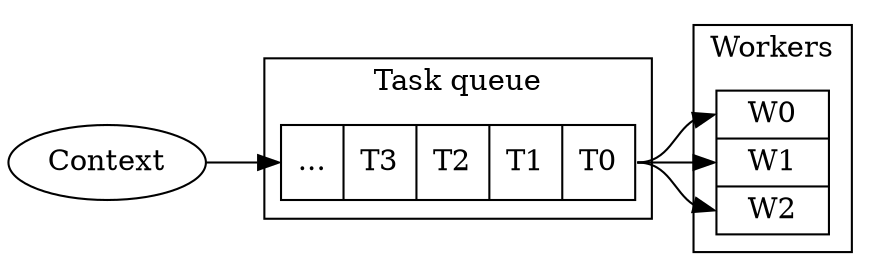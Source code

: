 

digraph
{
    rankdir = LR

    subgraph cluster_workers
    {
        label = "Workers"
        C[shape = "record", rank = -10000, label = "<f0> W0 | <f1> W1 | <f2> W2"]
        C
    }

    subgraph cluster_queue
    {
        label = "Task queue"
        Queue[shape = "record", rank = 10000, label = "{<fx> ... | T3 | T2 | T1 | <f0> T0}"]
        Queue
    }

    Queue:f0 -> C:f0
    Queue:f0 -> C:f1
    Queue:f0 -> C:f2

    Context->Queue : fx
}


